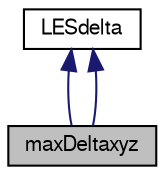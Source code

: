 digraph "maxDeltaxyz"
{
  bgcolor="transparent";
  edge [fontname="FreeSans",fontsize="10",labelfontname="FreeSans",labelfontsize="10"];
  node [fontname="FreeSans",fontsize="10",shape=record];
  Node0 [label="maxDeltaxyz",height=0.2,width=0.4,color="black", fillcolor="grey75", style="filled", fontcolor="black"];
  Node1 -> Node0 [dir="back",color="midnightblue",fontsize="10",style="solid",fontname="FreeSans"];
  Node1 [label="LESdelta",height=0.2,width=0.4,color="black",URL="$a31110.html",tooltip="Abstract base class for LES deltas. "];
  Node1 -> Node0 [dir="back",color="midnightblue",fontsize="10",style="solid",fontname="FreeSans"];
}
